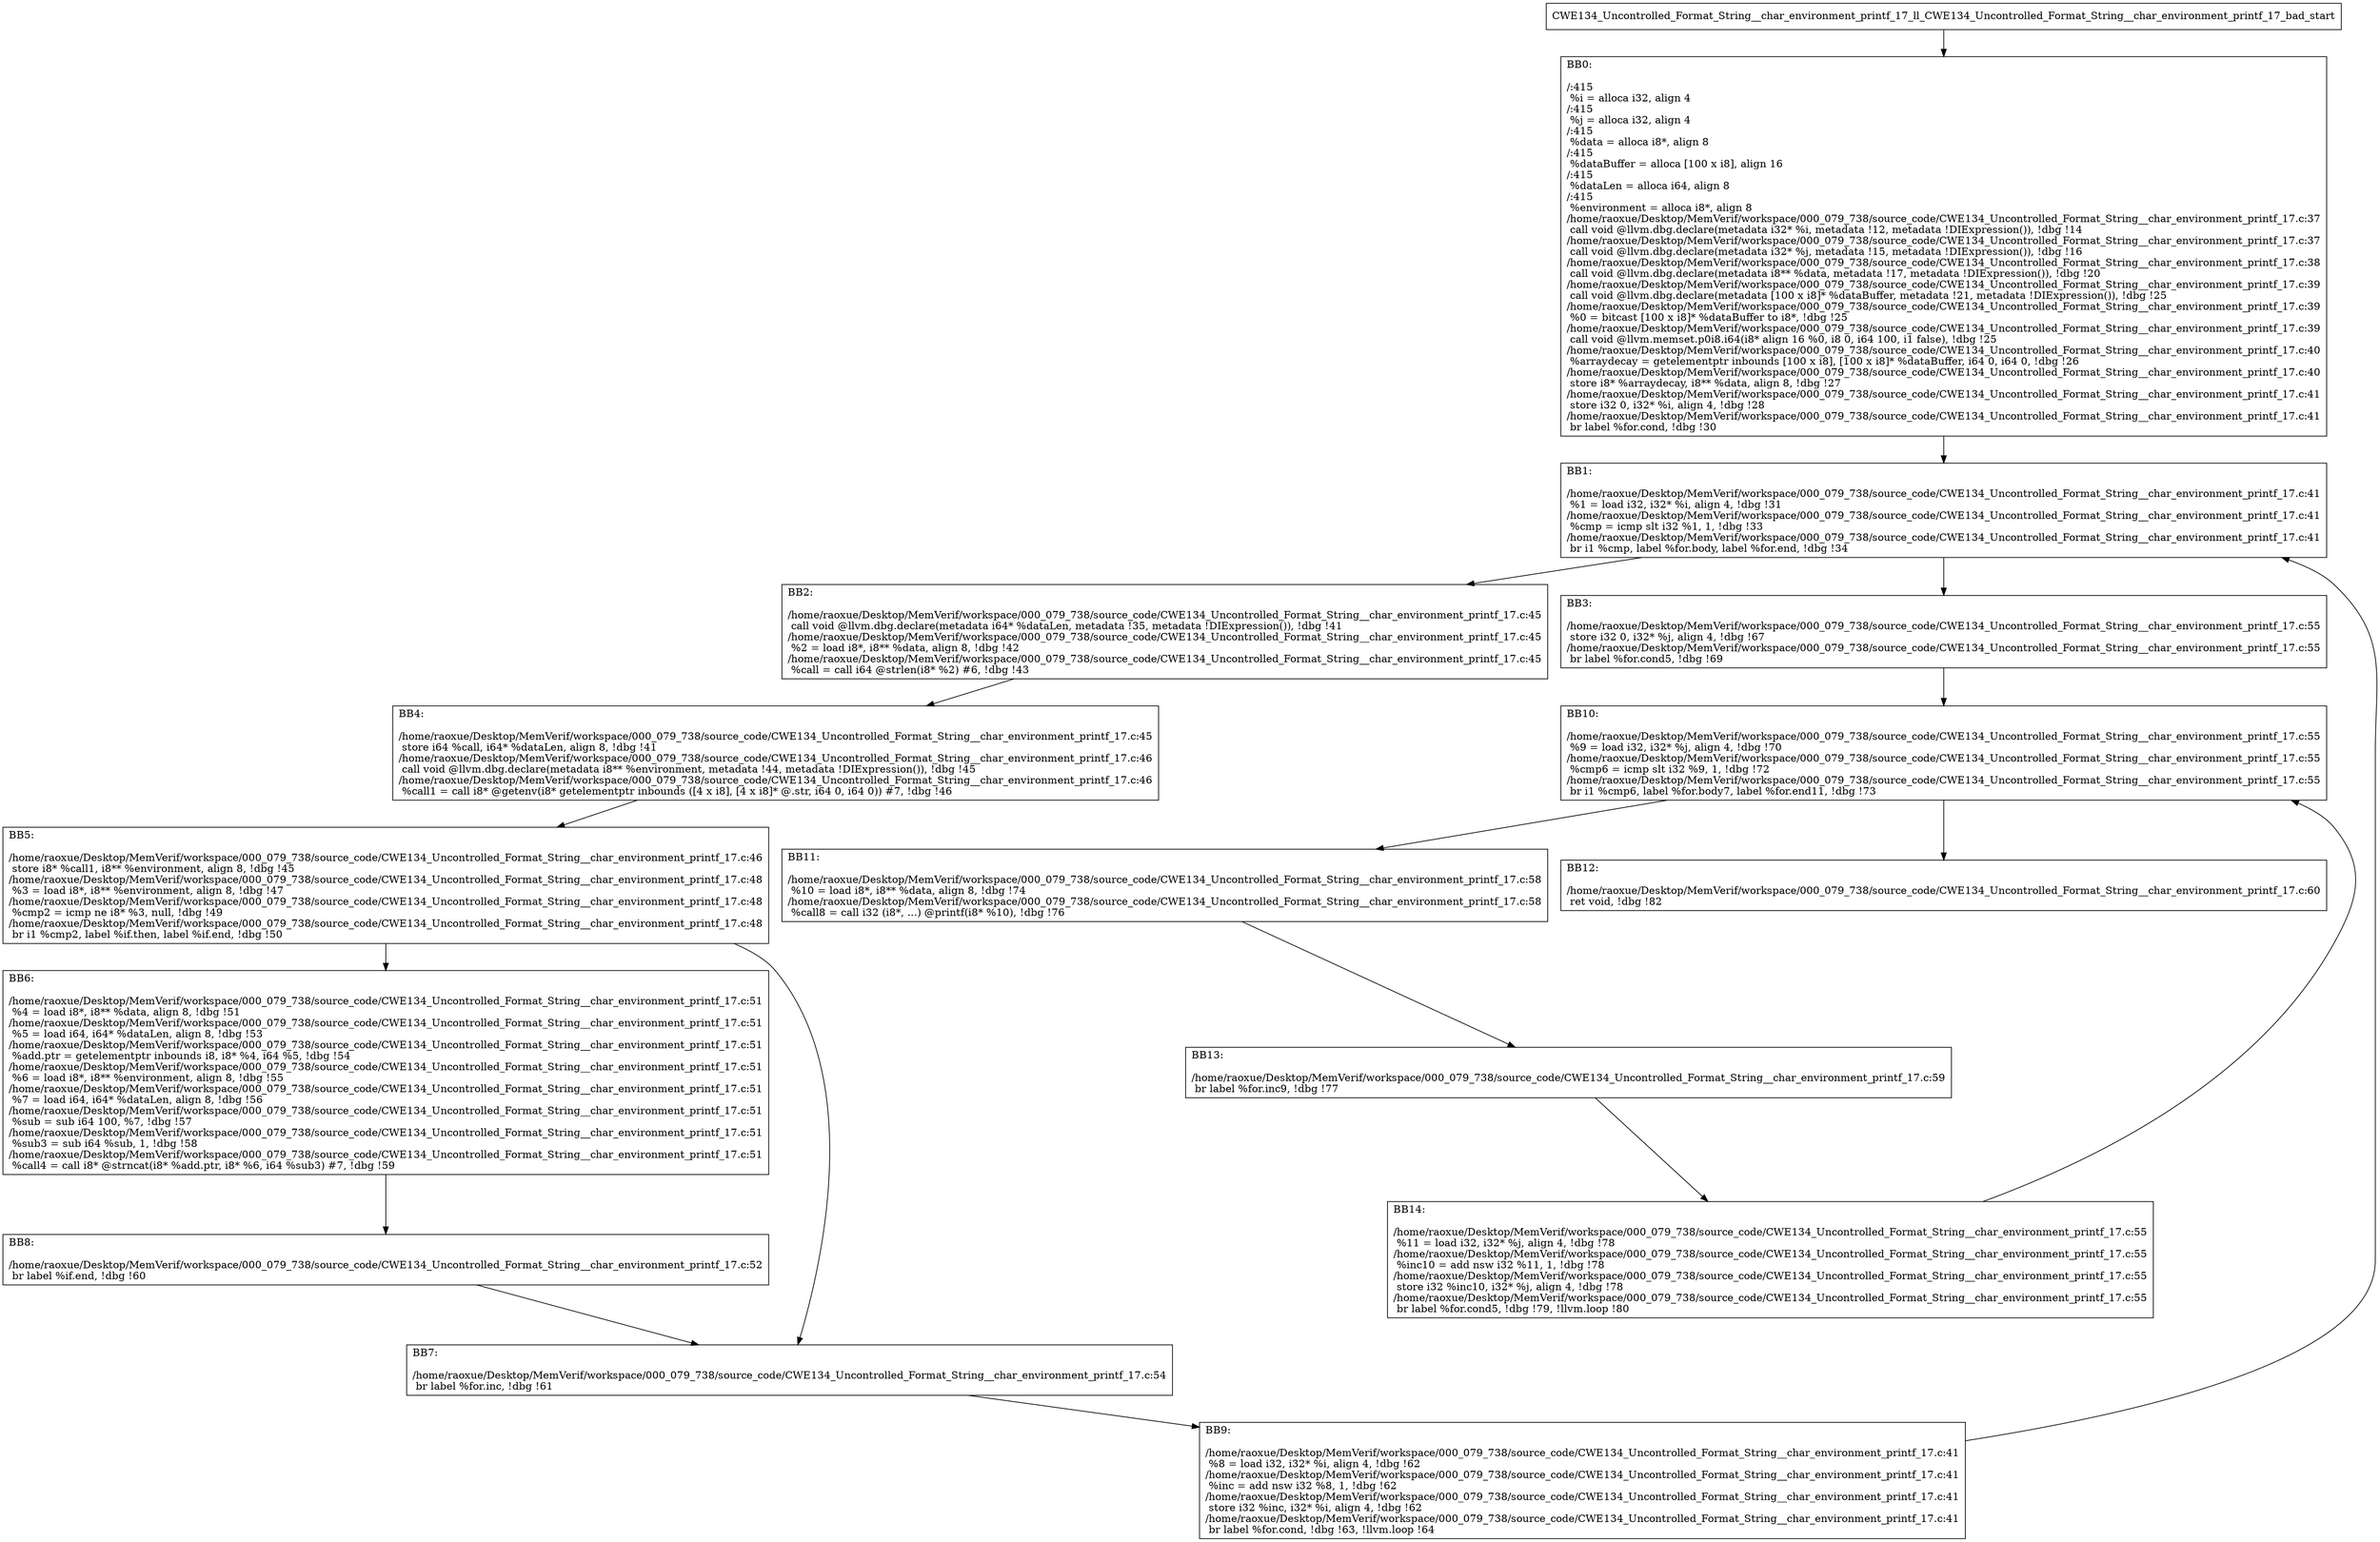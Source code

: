 digraph "CFG for'CWE134_Uncontrolled_Format_String__char_environment_printf_17_ll_CWE134_Uncontrolled_Format_String__char_environment_printf_17_bad' function" {
	BBCWE134_Uncontrolled_Format_String__char_environment_printf_17_ll_CWE134_Uncontrolled_Format_String__char_environment_printf_17_bad_start[shape=record,label="{CWE134_Uncontrolled_Format_String__char_environment_printf_17_ll_CWE134_Uncontrolled_Format_String__char_environment_printf_17_bad_start}"];
	BBCWE134_Uncontrolled_Format_String__char_environment_printf_17_ll_CWE134_Uncontrolled_Format_String__char_environment_printf_17_bad_start-> CWE134_Uncontrolled_Format_String__char_environment_printf_17_ll_CWE134_Uncontrolled_Format_String__char_environment_printf_17_badBB0;
	CWE134_Uncontrolled_Format_String__char_environment_printf_17_ll_CWE134_Uncontrolled_Format_String__char_environment_printf_17_badBB0 [shape=record, label="{BB0:\l\l/:415\l
  %i = alloca i32, align 4\l
/:415\l
  %j = alloca i32, align 4\l
/:415\l
  %data = alloca i8*, align 8\l
/:415\l
  %dataBuffer = alloca [100 x i8], align 16\l
/:415\l
  %dataLen = alloca i64, align 8\l
/:415\l
  %environment = alloca i8*, align 8\l
/home/raoxue/Desktop/MemVerif/workspace/000_079_738/source_code/CWE134_Uncontrolled_Format_String__char_environment_printf_17.c:37\l
  call void @llvm.dbg.declare(metadata i32* %i, metadata !12, metadata !DIExpression()), !dbg !14\l
/home/raoxue/Desktop/MemVerif/workspace/000_079_738/source_code/CWE134_Uncontrolled_Format_String__char_environment_printf_17.c:37\l
  call void @llvm.dbg.declare(metadata i32* %j, metadata !15, metadata !DIExpression()), !dbg !16\l
/home/raoxue/Desktop/MemVerif/workspace/000_079_738/source_code/CWE134_Uncontrolled_Format_String__char_environment_printf_17.c:38\l
  call void @llvm.dbg.declare(metadata i8** %data, metadata !17, metadata !DIExpression()), !dbg !20\l
/home/raoxue/Desktop/MemVerif/workspace/000_079_738/source_code/CWE134_Uncontrolled_Format_String__char_environment_printf_17.c:39\l
  call void @llvm.dbg.declare(metadata [100 x i8]* %dataBuffer, metadata !21, metadata !DIExpression()), !dbg !25\l
/home/raoxue/Desktop/MemVerif/workspace/000_079_738/source_code/CWE134_Uncontrolled_Format_String__char_environment_printf_17.c:39\l
  %0 = bitcast [100 x i8]* %dataBuffer to i8*, !dbg !25\l
/home/raoxue/Desktop/MemVerif/workspace/000_079_738/source_code/CWE134_Uncontrolled_Format_String__char_environment_printf_17.c:39\l
  call void @llvm.memset.p0i8.i64(i8* align 16 %0, i8 0, i64 100, i1 false), !dbg !25\l
/home/raoxue/Desktop/MemVerif/workspace/000_079_738/source_code/CWE134_Uncontrolled_Format_String__char_environment_printf_17.c:40\l
  %arraydecay = getelementptr inbounds [100 x i8], [100 x i8]* %dataBuffer, i64 0, i64 0, !dbg !26\l
/home/raoxue/Desktop/MemVerif/workspace/000_079_738/source_code/CWE134_Uncontrolled_Format_String__char_environment_printf_17.c:40\l
  store i8* %arraydecay, i8** %data, align 8, !dbg !27\l
/home/raoxue/Desktop/MemVerif/workspace/000_079_738/source_code/CWE134_Uncontrolled_Format_String__char_environment_printf_17.c:41\l
  store i32 0, i32* %i, align 4, !dbg !28\l
/home/raoxue/Desktop/MemVerif/workspace/000_079_738/source_code/CWE134_Uncontrolled_Format_String__char_environment_printf_17.c:41\l
  br label %for.cond, !dbg !30\l
}"];
	CWE134_Uncontrolled_Format_String__char_environment_printf_17_ll_CWE134_Uncontrolled_Format_String__char_environment_printf_17_badBB0-> CWE134_Uncontrolled_Format_String__char_environment_printf_17_ll_CWE134_Uncontrolled_Format_String__char_environment_printf_17_badBB1;
	CWE134_Uncontrolled_Format_String__char_environment_printf_17_ll_CWE134_Uncontrolled_Format_String__char_environment_printf_17_badBB1 [shape=record, label="{BB1:\l\l/home/raoxue/Desktop/MemVerif/workspace/000_079_738/source_code/CWE134_Uncontrolled_Format_String__char_environment_printf_17.c:41\l
  %1 = load i32, i32* %i, align 4, !dbg !31\l
/home/raoxue/Desktop/MemVerif/workspace/000_079_738/source_code/CWE134_Uncontrolled_Format_String__char_environment_printf_17.c:41\l
  %cmp = icmp slt i32 %1, 1, !dbg !33\l
/home/raoxue/Desktop/MemVerif/workspace/000_079_738/source_code/CWE134_Uncontrolled_Format_String__char_environment_printf_17.c:41\l
  br i1 %cmp, label %for.body, label %for.end, !dbg !34\l
}"];
	CWE134_Uncontrolled_Format_String__char_environment_printf_17_ll_CWE134_Uncontrolled_Format_String__char_environment_printf_17_badBB1-> CWE134_Uncontrolled_Format_String__char_environment_printf_17_ll_CWE134_Uncontrolled_Format_String__char_environment_printf_17_badBB2;
	CWE134_Uncontrolled_Format_String__char_environment_printf_17_ll_CWE134_Uncontrolled_Format_String__char_environment_printf_17_badBB1-> CWE134_Uncontrolled_Format_String__char_environment_printf_17_ll_CWE134_Uncontrolled_Format_String__char_environment_printf_17_badBB3;
	CWE134_Uncontrolled_Format_String__char_environment_printf_17_ll_CWE134_Uncontrolled_Format_String__char_environment_printf_17_badBB2 [shape=record, label="{BB2:\l\l/home/raoxue/Desktop/MemVerif/workspace/000_079_738/source_code/CWE134_Uncontrolled_Format_String__char_environment_printf_17.c:45\l
  call void @llvm.dbg.declare(metadata i64* %dataLen, metadata !35, metadata !DIExpression()), !dbg !41\l
/home/raoxue/Desktop/MemVerif/workspace/000_079_738/source_code/CWE134_Uncontrolled_Format_String__char_environment_printf_17.c:45\l
  %2 = load i8*, i8** %data, align 8, !dbg !42\l
/home/raoxue/Desktop/MemVerif/workspace/000_079_738/source_code/CWE134_Uncontrolled_Format_String__char_environment_printf_17.c:45\l
  %call = call i64 @strlen(i8* %2) #6, !dbg !43\l
}"];
	CWE134_Uncontrolled_Format_String__char_environment_printf_17_ll_CWE134_Uncontrolled_Format_String__char_environment_printf_17_badBB2-> CWE134_Uncontrolled_Format_String__char_environment_printf_17_ll_CWE134_Uncontrolled_Format_String__char_environment_printf_17_badBB4;
	CWE134_Uncontrolled_Format_String__char_environment_printf_17_ll_CWE134_Uncontrolled_Format_String__char_environment_printf_17_badBB4 [shape=record, label="{BB4:\l\l/home/raoxue/Desktop/MemVerif/workspace/000_079_738/source_code/CWE134_Uncontrolled_Format_String__char_environment_printf_17.c:45\l
  store i64 %call, i64* %dataLen, align 8, !dbg !41\l
/home/raoxue/Desktop/MemVerif/workspace/000_079_738/source_code/CWE134_Uncontrolled_Format_String__char_environment_printf_17.c:46\l
  call void @llvm.dbg.declare(metadata i8** %environment, metadata !44, metadata !DIExpression()), !dbg !45\l
/home/raoxue/Desktop/MemVerif/workspace/000_079_738/source_code/CWE134_Uncontrolled_Format_String__char_environment_printf_17.c:46\l
  %call1 = call i8* @getenv(i8* getelementptr inbounds ([4 x i8], [4 x i8]* @.str, i64 0, i64 0)) #7, !dbg !46\l
}"];
	CWE134_Uncontrolled_Format_String__char_environment_printf_17_ll_CWE134_Uncontrolled_Format_String__char_environment_printf_17_badBB4-> CWE134_Uncontrolled_Format_String__char_environment_printf_17_ll_CWE134_Uncontrolled_Format_String__char_environment_printf_17_badBB5;
	CWE134_Uncontrolled_Format_String__char_environment_printf_17_ll_CWE134_Uncontrolled_Format_String__char_environment_printf_17_badBB5 [shape=record, label="{BB5:\l\l/home/raoxue/Desktop/MemVerif/workspace/000_079_738/source_code/CWE134_Uncontrolled_Format_String__char_environment_printf_17.c:46\l
  store i8* %call1, i8** %environment, align 8, !dbg !45\l
/home/raoxue/Desktop/MemVerif/workspace/000_079_738/source_code/CWE134_Uncontrolled_Format_String__char_environment_printf_17.c:48\l
  %3 = load i8*, i8** %environment, align 8, !dbg !47\l
/home/raoxue/Desktop/MemVerif/workspace/000_079_738/source_code/CWE134_Uncontrolled_Format_String__char_environment_printf_17.c:48\l
  %cmp2 = icmp ne i8* %3, null, !dbg !49\l
/home/raoxue/Desktop/MemVerif/workspace/000_079_738/source_code/CWE134_Uncontrolled_Format_String__char_environment_printf_17.c:48\l
  br i1 %cmp2, label %if.then, label %if.end, !dbg !50\l
}"];
	CWE134_Uncontrolled_Format_String__char_environment_printf_17_ll_CWE134_Uncontrolled_Format_String__char_environment_printf_17_badBB5-> CWE134_Uncontrolled_Format_String__char_environment_printf_17_ll_CWE134_Uncontrolled_Format_String__char_environment_printf_17_badBB6;
	CWE134_Uncontrolled_Format_String__char_environment_printf_17_ll_CWE134_Uncontrolled_Format_String__char_environment_printf_17_badBB5-> CWE134_Uncontrolled_Format_String__char_environment_printf_17_ll_CWE134_Uncontrolled_Format_String__char_environment_printf_17_badBB7;
	CWE134_Uncontrolled_Format_String__char_environment_printf_17_ll_CWE134_Uncontrolled_Format_String__char_environment_printf_17_badBB6 [shape=record, label="{BB6:\l\l/home/raoxue/Desktop/MemVerif/workspace/000_079_738/source_code/CWE134_Uncontrolled_Format_String__char_environment_printf_17.c:51\l
  %4 = load i8*, i8** %data, align 8, !dbg !51\l
/home/raoxue/Desktop/MemVerif/workspace/000_079_738/source_code/CWE134_Uncontrolled_Format_String__char_environment_printf_17.c:51\l
  %5 = load i64, i64* %dataLen, align 8, !dbg !53\l
/home/raoxue/Desktop/MemVerif/workspace/000_079_738/source_code/CWE134_Uncontrolled_Format_String__char_environment_printf_17.c:51\l
  %add.ptr = getelementptr inbounds i8, i8* %4, i64 %5, !dbg !54\l
/home/raoxue/Desktop/MemVerif/workspace/000_079_738/source_code/CWE134_Uncontrolled_Format_String__char_environment_printf_17.c:51\l
  %6 = load i8*, i8** %environment, align 8, !dbg !55\l
/home/raoxue/Desktop/MemVerif/workspace/000_079_738/source_code/CWE134_Uncontrolled_Format_String__char_environment_printf_17.c:51\l
  %7 = load i64, i64* %dataLen, align 8, !dbg !56\l
/home/raoxue/Desktop/MemVerif/workspace/000_079_738/source_code/CWE134_Uncontrolled_Format_String__char_environment_printf_17.c:51\l
  %sub = sub i64 100, %7, !dbg !57\l
/home/raoxue/Desktop/MemVerif/workspace/000_079_738/source_code/CWE134_Uncontrolled_Format_String__char_environment_printf_17.c:51\l
  %sub3 = sub i64 %sub, 1, !dbg !58\l
/home/raoxue/Desktop/MemVerif/workspace/000_079_738/source_code/CWE134_Uncontrolled_Format_String__char_environment_printf_17.c:51\l
  %call4 = call i8* @strncat(i8* %add.ptr, i8* %6, i64 %sub3) #7, !dbg !59\l
}"];
	CWE134_Uncontrolled_Format_String__char_environment_printf_17_ll_CWE134_Uncontrolled_Format_String__char_environment_printf_17_badBB6-> CWE134_Uncontrolled_Format_String__char_environment_printf_17_ll_CWE134_Uncontrolled_Format_String__char_environment_printf_17_badBB8;
	CWE134_Uncontrolled_Format_String__char_environment_printf_17_ll_CWE134_Uncontrolled_Format_String__char_environment_printf_17_badBB8 [shape=record, label="{BB8:\l\l/home/raoxue/Desktop/MemVerif/workspace/000_079_738/source_code/CWE134_Uncontrolled_Format_String__char_environment_printf_17.c:52\l
  br label %if.end, !dbg !60\l
}"];
	CWE134_Uncontrolled_Format_String__char_environment_printf_17_ll_CWE134_Uncontrolled_Format_String__char_environment_printf_17_badBB8-> CWE134_Uncontrolled_Format_String__char_environment_printf_17_ll_CWE134_Uncontrolled_Format_String__char_environment_printf_17_badBB7;
	CWE134_Uncontrolled_Format_String__char_environment_printf_17_ll_CWE134_Uncontrolled_Format_String__char_environment_printf_17_badBB7 [shape=record, label="{BB7:\l\l/home/raoxue/Desktop/MemVerif/workspace/000_079_738/source_code/CWE134_Uncontrolled_Format_String__char_environment_printf_17.c:54\l
  br label %for.inc, !dbg !61\l
}"];
	CWE134_Uncontrolled_Format_String__char_environment_printf_17_ll_CWE134_Uncontrolled_Format_String__char_environment_printf_17_badBB7-> CWE134_Uncontrolled_Format_String__char_environment_printf_17_ll_CWE134_Uncontrolled_Format_String__char_environment_printf_17_badBB9;
	CWE134_Uncontrolled_Format_String__char_environment_printf_17_ll_CWE134_Uncontrolled_Format_String__char_environment_printf_17_badBB9 [shape=record, label="{BB9:\l\l/home/raoxue/Desktop/MemVerif/workspace/000_079_738/source_code/CWE134_Uncontrolled_Format_String__char_environment_printf_17.c:41\l
  %8 = load i32, i32* %i, align 4, !dbg !62\l
/home/raoxue/Desktop/MemVerif/workspace/000_079_738/source_code/CWE134_Uncontrolled_Format_String__char_environment_printf_17.c:41\l
  %inc = add nsw i32 %8, 1, !dbg !62\l
/home/raoxue/Desktop/MemVerif/workspace/000_079_738/source_code/CWE134_Uncontrolled_Format_String__char_environment_printf_17.c:41\l
  store i32 %inc, i32* %i, align 4, !dbg !62\l
/home/raoxue/Desktop/MemVerif/workspace/000_079_738/source_code/CWE134_Uncontrolled_Format_String__char_environment_printf_17.c:41\l
  br label %for.cond, !dbg !63, !llvm.loop !64\l
}"];
	CWE134_Uncontrolled_Format_String__char_environment_printf_17_ll_CWE134_Uncontrolled_Format_String__char_environment_printf_17_badBB9-> CWE134_Uncontrolled_Format_String__char_environment_printf_17_ll_CWE134_Uncontrolled_Format_String__char_environment_printf_17_badBB1;
	CWE134_Uncontrolled_Format_String__char_environment_printf_17_ll_CWE134_Uncontrolled_Format_String__char_environment_printf_17_badBB3 [shape=record, label="{BB3:\l\l/home/raoxue/Desktop/MemVerif/workspace/000_079_738/source_code/CWE134_Uncontrolled_Format_String__char_environment_printf_17.c:55\l
  store i32 0, i32* %j, align 4, !dbg !67\l
/home/raoxue/Desktop/MemVerif/workspace/000_079_738/source_code/CWE134_Uncontrolled_Format_String__char_environment_printf_17.c:55\l
  br label %for.cond5, !dbg !69\l
}"];
	CWE134_Uncontrolled_Format_String__char_environment_printf_17_ll_CWE134_Uncontrolled_Format_String__char_environment_printf_17_badBB3-> CWE134_Uncontrolled_Format_String__char_environment_printf_17_ll_CWE134_Uncontrolled_Format_String__char_environment_printf_17_badBB10;
	CWE134_Uncontrolled_Format_String__char_environment_printf_17_ll_CWE134_Uncontrolled_Format_String__char_environment_printf_17_badBB10 [shape=record, label="{BB10:\l\l/home/raoxue/Desktop/MemVerif/workspace/000_079_738/source_code/CWE134_Uncontrolled_Format_String__char_environment_printf_17.c:55\l
  %9 = load i32, i32* %j, align 4, !dbg !70\l
/home/raoxue/Desktop/MemVerif/workspace/000_079_738/source_code/CWE134_Uncontrolled_Format_String__char_environment_printf_17.c:55\l
  %cmp6 = icmp slt i32 %9, 1, !dbg !72\l
/home/raoxue/Desktop/MemVerif/workspace/000_079_738/source_code/CWE134_Uncontrolled_Format_String__char_environment_printf_17.c:55\l
  br i1 %cmp6, label %for.body7, label %for.end11, !dbg !73\l
}"];
	CWE134_Uncontrolled_Format_String__char_environment_printf_17_ll_CWE134_Uncontrolled_Format_String__char_environment_printf_17_badBB10-> CWE134_Uncontrolled_Format_String__char_environment_printf_17_ll_CWE134_Uncontrolled_Format_String__char_environment_printf_17_badBB11;
	CWE134_Uncontrolled_Format_String__char_environment_printf_17_ll_CWE134_Uncontrolled_Format_String__char_environment_printf_17_badBB10-> CWE134_Uncontrolled_Format_String__char_environment_printf_17_ll_CWE134_Uncontrolled_Format_String__char_environment_printf_17_badBB12;
	CWE134_Uncontrolled_Format_String__char_environment_printf_17_ll_CWE134_Uncontrolled_Format_String__char_environment_printf_17_badBB11 [shape=record, label="{BB11:\l\l/home/raoxue/Desktop/MemVerif/workspace/000_079_738/source_code/CWE134_Uncontrolled_Format_String__char_environment_printf_17.c:58\l
  %10 = load i8*, i8** %data, align 8, !dbg !74\l
/home/raoxue/Desktop/MemVerif/workspace/000_079_738/source_code/CWE134_Uncontrolled_Format_String__char_environment_printf_17.c:58\l
  %call8 = call i32 (i8*, ...) @printf(i8* %10), !dbg !76\l
}"];
	CWE134_Uncontrolled_Format_String__char_environment_printf_17_ll_CWE134_Uncontrolled_Format_String__char_environment_printf_17_badBB11-> CWE134_Uncontrolled_Format_String__char_environment_printf_17_ll_CWE134_Uncontrolled_Format_String__char_environment_printf_17_badBB13;
	CWE134_Uncontrolled_Format_String__char_environment_printf_17_ll_CWE134_Uncontrolled_Format_String__char_environment_printf_17_badBB13 [shape=record, label="{BB13:\l\l/home/raoxue/Desktop/MemVerif/workspace/000_079_738/source_code/CWE134_Uncontrolled_Format_String__char_environment_printf_17.c:59\l
  br label %for.inc9, !dbg !77\l
}"];
	CWE134_Uncontrolled_Format_String__char_environment_printf_17_ll_CWE134_Uncontrolled_Format_String__char_environment_printf_17_badBB13-> CWE134_Uncontrolled_Format_String__char_environment_printf_17_ll_CWE134_Uncontrolled_Format_String__char_environment_printf_17_badBB14;
	CWE134_Uncontrolled_Format_String__char_environment_printf_17_ll_CWE134_Uncontrolled_Format_String__char_environment_printf_17_badBB14 [shape=record, label="{BB14:\l\l/home/raoxue/Desktop/MemVerif/workspace/000_079_738/source_code/CWE134_Uncontrolled_Format_String__char_environment_printf_17.c:55\l
  %11 = load i32, i32* %j, align 4, !dbg !78\l
/home/raoxue/Desktop/MemVerif/workspace/000_079_738/source_code/CWE134_Uncontrolled_Format_String__char_environment_printf_17.c:55\l
  %inc10 = add nsw i32 %11, 1, !dbg !78\l
/home/raoxue/Desktop/MemVerif/workspace/000_079_738/source_code/CWE134_Uncontrolled_Format_String__char_environment_printf_17.c:55\l
  store i32 %inc10, i32* %j, align 4, !dbg !78\l
/home/raoxue/Desktop/MemVerif/workspace/000_079_738/source_code/CWE134_Uncontrolled_Format_String__char_environment_printf_17.c:55\l
  br label %for.cond5, !dbg !79, !llvm.loop !80\l
}"];
	CWE134_Uncontrolled_Format_String__char_environment_printf_17_ll_CWE134_Uncontrolled_Format_String__char_environment_printf_17_badBB14-> CWE134_Uncontrolled_Format_String__char_environment_printf_17_ll_CWE134_Uncontrolled_Format_String__char_environment_printf_17_badBB10;
	CWE134_Uncontrolled_Format_String__char_environment_printf_17_ll_CWE134_Uncontrolled_Format_String__char_environment_printf_17_badBB12 [shape=record, label="{BB12:\l\l/home/raoxue/Desktop/MemVerif/workspace/000_079_738/source_code/CWE134_Uncontrolled_Format_String__char_environment_printf_17.c:60\l
  ret void, !dbg !82\l
}"];
}
